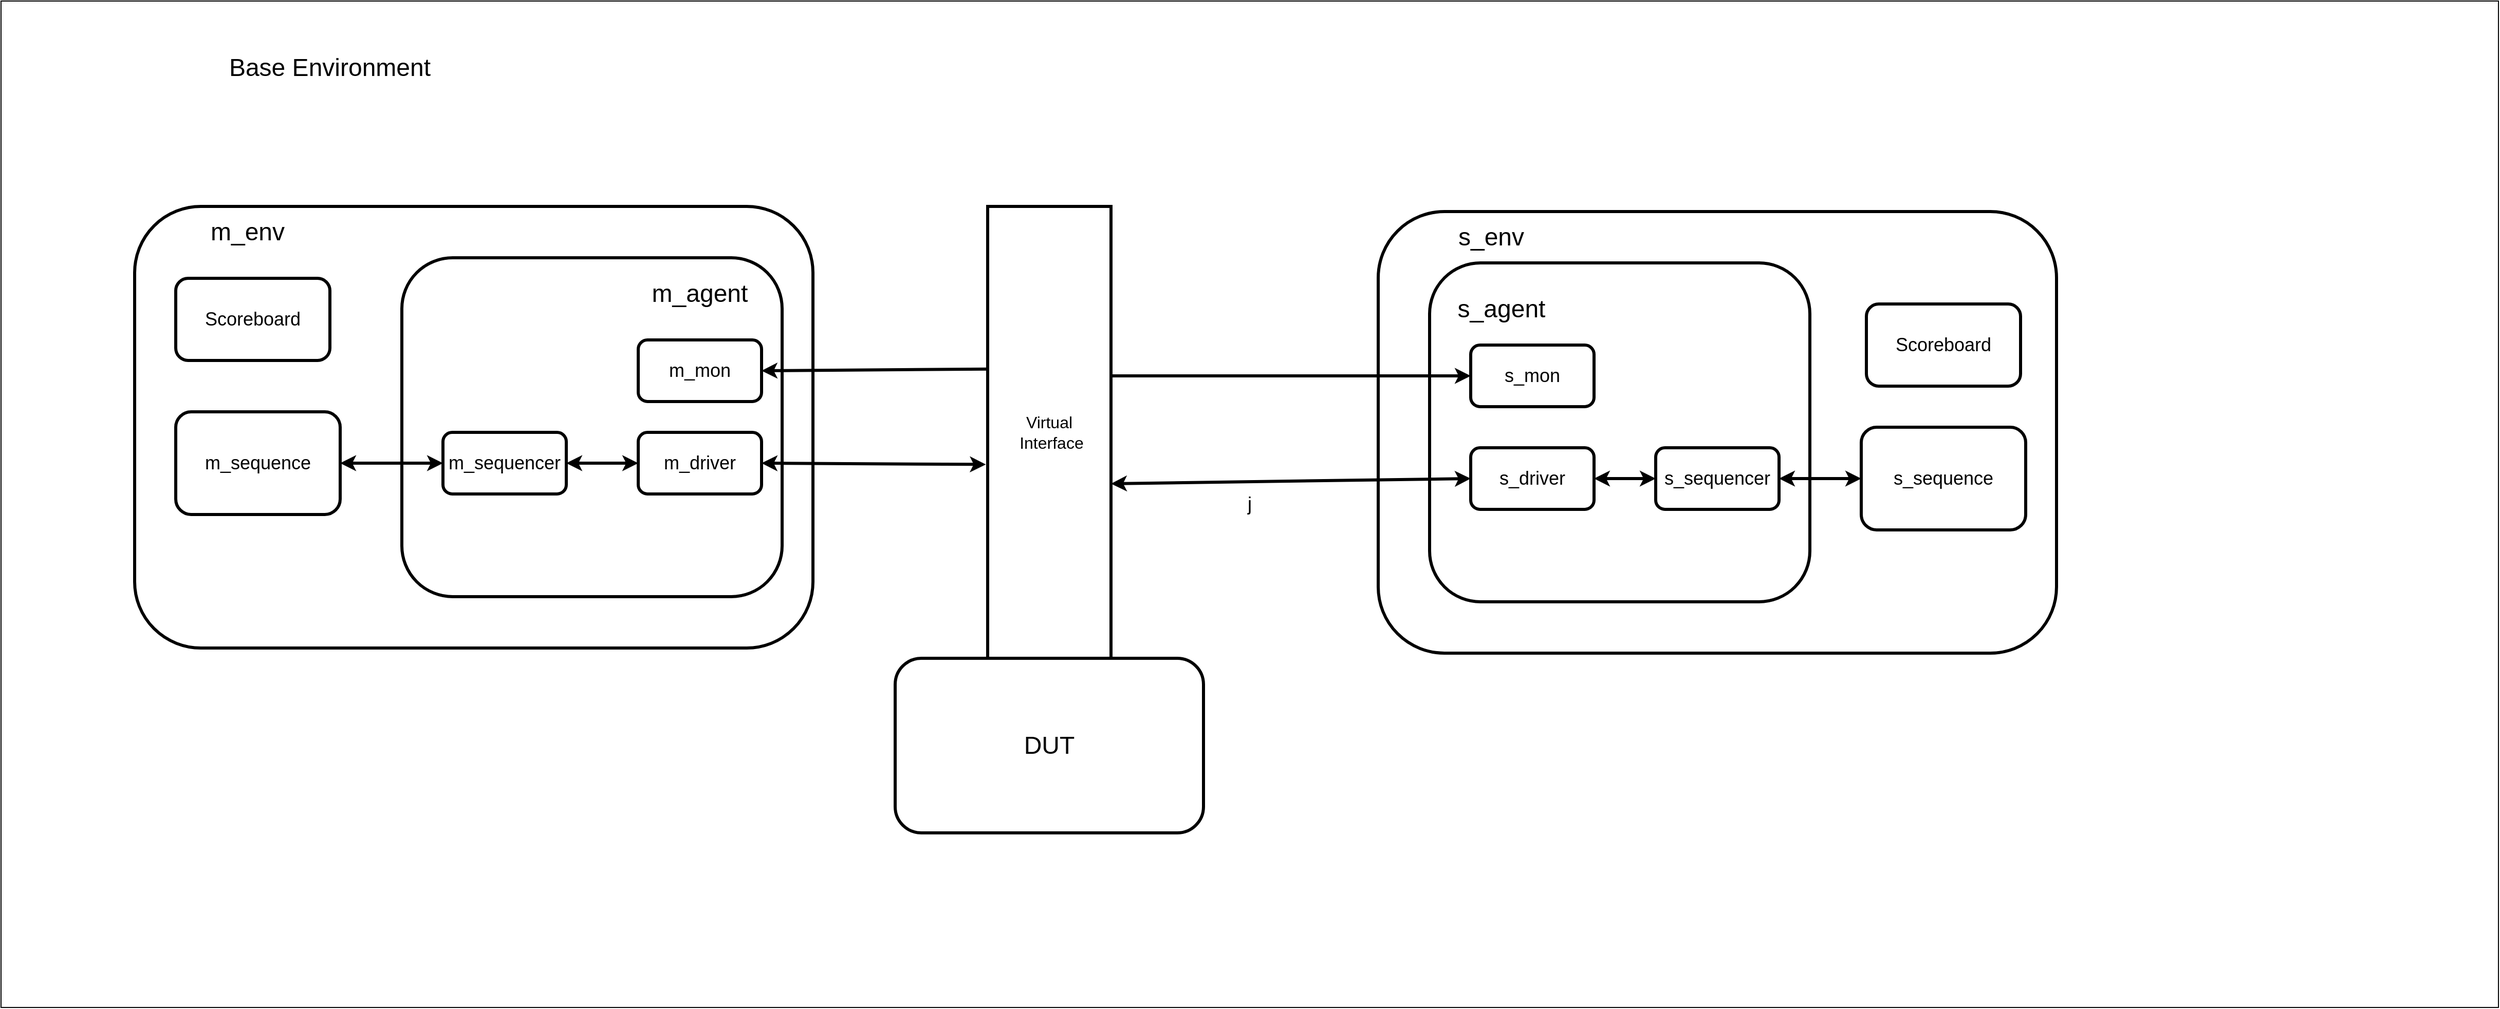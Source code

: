 <mxfile>
    <diagram id="cj8oMoM2G6EClZG2thuI" name="Page-1">
        <mxGraphModel dx="3036" dy="1214" grid="1" gridSize="10" guides="1" tooltips="1" connect="1" arrows="1" fold="1" page="1" pageScale="1" pageWidth="3000" pageHeight="2500" math="0" shadow="0">
            <root>
                <mxCell id="0"/>
                <mxCell id="1" parent="0"/>
                <mxCell id="4" value="j" style="rounded=0;whiteSpace=wrap;html=1;fontSize=18;movable=1;resizable=1;rotatable=1;deletable=1;editable=1;connectable=1;" parent="1" vertex="1">
                    <mxGeometry x="430" y="620" width="2430" height="980" as="geometry"/>
                </mxCell>
                <mxCell id="3" value="&lt;font style=&quot;font-size: 24px;&quot;&gt;Base Environment&lt;/font&gt;" style="text;html=1;strokeColor=none;fillColor=none;align=center;verticalAlign=middle;whiteSpace=wrap;rounded=0;strokeWidth=3;" parent="1" vertex="1">
                    <mxGeometry x="560" y="640" width="380" height="90" as="geometry"/>
                </mxCell>
                <mxCell id="xEnk3_c0OevR_0V_Mn8B-4" value="" style="group;strokeWidth=3;" parent="1" vertex="1" connectable="0">
                    <mxGeometry x="1800" y="825" width="630" height="430" as="geometry"/>
                </mxCell>
                <mxCell id="xEnk3_c0OevR_0V_Mn8B-5" value="" style="rounded=1;whiteSpace=wrap;html=1;fontSize=18;strokeWidth=3;" parent="xEnk3_c0OevR_0V_Mn8B-4" vertex="1">
                    <mxGeometry x="-30" width="660" height="430" as="geometry"/>
                </mxCell>
                <mxCell id="xEnk3_c0OevR_0V_Mn8B-6" value="" style="rounded=1;whiteSpace=wrap;html=1;fontSize=18;strokeWidth=3;" parent="xEnk3_c0OevR_0V_Mn8B-4" vertex="1">
                    <mxGeometry x="20" y="50" width="370" height="330" as="geometry"/>
                </mxCell>
                <mxCell id="xEnk3_c0OevR_0V_Mn8B-7" value="s_mon" style="rounded=1;whiteSpace=wrap;html=1;fontSize=18;strokeWidth=3;" parent="xEnk3_c0OevR_0V_Mn8B-4" vertex="1">
                    <mxGeometry x="60" y="130" width="120" height="60" as="geometry"/>
                </mxCell>
                <mxCell id="xEnk3_c0OevR_0V_Mn8B-8" value="s_driver" style="rounded=1;whiteSpace=wrap;html=1;fontSize=18;strokeWidth=3;" parent="xEnk3_c0OevR_0V_Mn8B-4" vertex="1">
                    <mxGeometry x="60" y="230" width="120" height="60" as="geometry"/>
                </mxCell>
                <mxCell id="xEnk3_c0OevR_0V_Mn8B-9" value="s_sequencer" style="rounded=1;whiteSpace=wrap;html=1;fontSize=18;strokeWidth=3;" parent="xEnk3_c0OevR_0V_Mn8B-4" vertex="1">
                    <mxGeometry x="240" y="230" width="120" height="60" as="geometry"/>
                </mxCell>
                <mxCell id="xEnk3_c0OevR_0V_Mn8B-10" value="Scoreboard" style="rounded=1;whiteSpace=wrap;html=1;fontSize=18;strokeWidth=3;" parent="xEnk3_c0OevR_0V_Mn8B-4" vertex="1">
                    <mxGeometry x="445" y="90" width="150" height="80" as="geometry"/>
                </mxCell>
                <mxCell id="xEnk3_c0OevR_0V_Mn8B-13" value="s_agent" style="text;html=1;strokeColor=none;fillColor=none;align=center;verticalAlign=middle;whiteSpace=wrap;rounded=0;fontSize=24;strokeWidth=3;" parent="xEnk3_c0OevR_0V_Mn8B-4" vertex="1">
                    <mxGeometry x="60" y="80" width="60" height="30" as="geometry"/>
                </mxCell>
                <mxCell id="4D88k0cPvyVBK7HV8ayJ-6" value="s_sequence" style="rounded=1;whiteSpace=wrap;html=1;fontSize=18;strokeWidth=3;" parent="xEnk3_c0OevR_0V_Mn8B-4" vertex="1">
                    <mxGeometry x="440" y="210" width="160" height="100" as="geometry"/>
                </mxCell>
                <mxCell id="xEnk3_c0OevR_0V_Mn8B-31" value="s_env" style="text;html=1;strokeColor=none;fillColor=none;align=center;verticalAlign=middle;whiteSpace=wrap;rounded=0;fontSize=24;strokeWidth=3;" parent="xEnk3_c0OevR_0V_Mn8B-4" vertex="1">
                    <mxGeometry x="50" y="10" width="60" height="30" as="geometry"/>
                </mxCell>
                <mxCell id="4D88k0cPvyVBK7HV8ayJ-7" value="" style="endArrow=classic;startArrow=classic;html=1;entryX=0;entryY=0.5;entryDx=0;entryDy=0;exitX=1;exitY=0.5;exitDx=0;exitDy=0;strokeWidth=3;" parent="xEnk3_c0OevR_0V_Mn8B-4" source="xEnk3_c0OevR_0V_Mn8B-8" target="xEnk3_c0OevR_0V_Mn8B-9" edge="1">
                    <mxGeometry width="50" height="50" relative="1" as="geometry">
                        <mxPoint x="240" y="220" as="sourcePoint"/>
                        <mxPoint x="290" y="170" as="targetPoint"/>
                    </mxGeometry>
                </mxCell>
                <mxCell id="4D88k0cPvyVBK7HV8ayJ-8" value="" style="endArrow=classic;startArrow=classic;html=1;entryX=0;entryY=0.5;entryDx=0;entryDy=0;exitX=1;exitY=0.5;exitDx=0;exitDy=0;strokeWidth=3;" parent="xEnk3_c0OevR_0V_Mn8B-4" source="xEnk3_c0OevR_0V_Mn8B-9" target="4D88k0cPvyVBK7HV8ayJ-6" edge="1">
                    <mxGeometry width="50" height="50" relative="1" as="geometry">
                        <mxPoint x="240" y="220" as="sourcePoint"/>
                        <mxPoint x="290" y="170" as="targetPoint"/>
                    </mxGeometry>
                </mxCell>
                <mxCell id="xEnk3_c0OevR_0V_Mn8B-47" value="" style="group" parent="1" vertex="1" connectable="0">
                    <mxGeometry x="590" y="820" width="920" height="440" as="geometry"/>
                </mxCell>
                <mxCell id="xEnk3_c0OevR_0V_Mn8B-11" value="" style="group;strokeWidth=3;" parent="xEnk3_c0OevR_0V_Mn8B-47" vertex="1" connectable="0">
                    <mxGeometry x="10" y="20" width="620" height="380" as="geometry"/>
                </mxCell>
                <mxCell id="4D88k0cPvyVBK7HV8ayJ-11" value="" style="endArrow=classic;startArrow=classic;html=1;entryX=0;entryY=0.5;entryDx=0;entryDy=0;exitX=1;exitY=0.5;exitDx=0;exitDy=0;" parent="xEnk3_c0OevR_0V_Mn8B-11" edge="1">
                    <mxGeometry width="50" height="50" relative="1" as="geometry">
                        <mxPoint x="430" y="240" as="sourcePoint"/>
                        <mxPoint x="459.999" y="270" as="targetPoint"/>
                    </mxGeometry>
                </mxCell>
                <mxCell id="xEnk3_c0OevR_0V_Mn8B-34" value="" style="group;strokeWidth=3;" parent="xEnk3_c0OevR_0V_Mn8B-47" vertex="1" connectable="0">
                    <mxGeometry width="920" height="440" as="geometry"/>
                </mxCell>
                <mxCell id="xEnk3_c0OevR_0V_Mn8B-35" value="" style="rounded=1;whiteSpace=wrap;html=1;fontSize=18;strokeWidth=3;" parent="xEnk3_c0OevR_0V_Mn8B-34" vertex="1">
                    <mxGeometry x="-30" width="660" height="430" as="geometry"/>
                </mxCell>
                <mxCell id="xEnk3_c0OevR_0V_Mn8B-36" value="" style="rounded=1;whiteSpace=wrap;html=1;fontSize=18;strokeWidth=3;" parent="xEnk3_c0OevR_0V_Mn8B-34" vertex="1">
                    <mxGeometry x="230" y="50" width="370" height="330" as="geometry"/>
                </mxCell>
                <mxCell id="xEnk3_c0OevR_0V_Mn8B-37" value="m_mon" style="rounded=1;whiteSpace=wrap;html=1;fontSize=18;strokeWidth=3;" parent="xEnk3_c0OevR_0V_Mn8B-34" vertex="1">
                    <mxGeometry x="460" y="130" width="120" height="60" as="geometry"/>
                </mxCell>
                <mxCell id="xEnk3_c0OevR_0V_Mn8B-38" value="m_driver" style="rounded=1;whiteSpace=wrap;html=1;fontSize=18;strokeWidth=3;" parent="xEnk3_c0OevR_0V_Mn8B-34" vertex="1">
                    <mxGeometry x="460" y="220" width="120" height="60" as="geometry"/>
                </mxCell>
                <mxCell id="xEnk3_c0OevR_0V_Mn8B-41" value="m_agent" style="text;html=1;strokeColor=none;fillColor=none;align=center;verticalAlign=middle;whiteSpace=wrap;rounded=0;fontSize=24;strokeWidth=3;" parent="xEnk3_c0OevR_0V_Mn8B-34" vertex="1">
                    <mxGeometry x="490" y="70" width="60" height="30" as="geometry"/>
                </mxCell>
                <mxCell id="xEnk3_c0OevR_0V_Mn8B-43" value="m_env" style="text;html=1;strokeColor=none;fillColor=none;align=center;verticalAlign=middle;whiteSpace=wrap;rounded=0;fontSize=24;strokeWidth=3;" parent="xEnk3_c0OevR_0V_Mn8B-34" vertex="1">
                    <mxGeometry x="50" y="10" width="60" height="30" as="geometry"/>
                </mxCell>
                <mxCell id="4D88k0cPvyVBK7HV8ayJ-17" style="edgeStyle=none;html=1;exitX=1;exitY=0.5;exitDx=0;exitDy=0;entryX=0;entryY=0.5;entryDx=0;entryDy=0;startArrow=classic;startFill=1;strokeWidth=3;" parent="xEnk3_c0OevR_0V_Mn8B-34" source="xEnk3_c0OevR_0V_Mn8B-39" target="xEnk3_c0OevR_0V_Mn8B-38" edge="1">
                    <mxGeometry relative="1" as="geometry"/>
                </mxCell>
                <mxCell id="xEnk3_c0OevR_0V_Mn8B-39" value="m_sequencer" style="rounded=1;whiteSpace=wrap;html=1;fontSize=18;strokeWidth=3;" parent="xEnk3_c0OevR_0V_Mn8B-34" vertex="1">
                    <mxGeometry x="270" y="220" width="120" height="60" as="geometry"/>
                </mxCell>
                <mxCell id="xEnk3_c0OevR_0V_Mn8B-42" value="m_sequence" style="rounded=1;whiteSpace=wrap;html=1;fontSize=18;strokeWidth=3;" parent="xEnk3_c0OevR_0V_Mn8B-34" vertex="1">
                    <mxGeometry x="10" y="200" width="160" height="100" as="geometry"/>
                </mxCell>
                <mxCell id="xEnk3_c0OevR_0V_Mn8B-40" value="Scoreboard" style="rounded=1;whiteSpace=wrap;html=1;fontSize=18;strokeWidth=3;" parent="xEnk3_c0OevR_0V_Mn8B-34" vertex="1">
                    <mxGeometry x="10" y="70" width="150" height="80" as="geometry"/>
                </mxCell>
                <mxCell id="4D88k0cPvyVBK7HV8ayJ-16" value="" style="endArrow=classic;startArrow=classic;html=1;entryX=0;entryY=0.5;entryDx=0;entryDy=0;exitX=1;exitY=0.5;exitDx=0;exitDy=0;strokeWidth=3;" parent="xEnk3_c0OevR_0V_Mn8B-34" source="xEnk3_c0OevR_0V_Mn8B-42" target="xEnk3_c0OevR_0V_Mn8B-39" edge="1">
                    <mxGeometry width="50" height="50" relative="1" as="geometry">
                        <mxPoint x="650" y="150" as="sourcePoint"/>
                        <mxPoint x="700" y="100" as="targetPoint"/>
                    </mxGeometry>
                </mxCell>
                <mxCell id="xEnk3_c0OevR_0V_Mn8B-51" value="Virtual Interface" style="rounded=0;whiteSpace=wrap;html=1;points=[[0,0,0,0,0],[0,0.09,0,0,0],[0,0.18,0,0,0],[0,0.25,0,0,0],[0,0.27,0,0,0],[0,0.36,0,0,0],[0,0.45,0,0,0],[0,0.5,0,0,0],[0,0.55,0,0,0],[0,0.64,0,0,0],[0,0.73,0,0,0],[0,0.75,0,0,0],[0,0.82,0,0,0],[0,0.91,0,0,0],[0,1,0,0,0],[0.24,0,0,0,0],[0.24,1,0,0,0],[0.5,0,0,0,0],[0.5,1,0,0,0],[0.74,0,0,0,0],[0.76,1,0,0,0],[1,0,0,0,0],[1,0.09,0,0,0],[1,0.18,0,0,0],[1,0.25,0,0,0],[1,0.27,0,0,0],[1,0.36,0,0,0],[1,0.45,0,0,0],[1,0.5,0,0,0],[1,0.55,0,0,0],[1,0.64,0,0,0],[1,0.73,0,0,0],[1,0.75,0,0,0],[1,0.82,0,0,0],[1,0.91,0,0,0],[1,1,0,0,0]];" parent="xEnk3_c0OevR_0V_Mn8B-34" vertex="1">
                    <mxGeometry x="830" width="90" height="440" as="geometry"/>
                </mxCell>
                <mxCell id="4D88k0cPvyVBK7HV8ayJ-20" style="edgeStyle=none;html=1;exitX=0;exitY=0.36;exitDx=0;exitDy=0;exitPerimeter=0;entryX=1;entryY=0.5;entryDx=0;entryDy=0;strokeWidth=3;startArrow=none;startFill=0;endArrow=classic;endFill=1;" parent="1" source="4D88k0cPvyVBK7HV8ayJ-18" target="xEnk3_c0OevR_0V_Mn8B-37" edge="1">
                    <mxGeometry relative="1" as="geometry"/>
                </mxCell>
                <mxCell id="4D88k0cPvyVBK7HV8ayJ-18" value="&lt;font style=&quot;font-size: 16px;&quot;&gt;Virtual&lt;br&gt;&amp;nbsp;Interface&lt;/font&gt;" style="rounded=0;whiteSpace=wrap;html=1;points=[[0,0,0,0,0],[0,0.09,0,0,0],[0,0.18,0,0,0],[0,0.25,0,0,0],[0,0.27,0,0,0],[0,0.36,0,0,0],[0,0.45,0,0,0],[0,0.5,0,0,0],[0,0.55,0,0,0],[0,0.64,0,0,0],[0,0.73,0,0,0],[0,0.75,0,0,0],[0,0.82,0,0,0],[0,0.91,0,0,0],[0,1,0,0,0],[0.24,0,0,0,0],[0.24,1,0,0,0],[0.5,0,0,0,0],[0.5,1,0,0,0],[0.74,0,0,0,0],[0.76,1,0,0,0],[1,0,0,0,0],[1,0.09,0,0,0],[1,0.18,0,0,0],[1,0.25,0,0,0],[1,0.27,0,0,0],[1,0.36,0,0,0],[1,0.45,0,0,0],[1,0.5,0,0,0],[1,0.55,0,0,0],[1,0.64,0,0,0],[1,0.73,0,0,0],[1,0.75,0,0,0],[1,0.82,0,0,0],[1,0.91,0,0,0],[1,1,0,0,0]];strokeWidth=3;" parent="1" vertex="1">
                    <mxGeometry x="1390" y="820" width="120" height="440" as="geometry"/>
                </mxCell>
                <mxCell id="4D88k0cPvyVBK7HV8ayJ-25" style="edgeStyle=none;html=1;exitX=1;exitY=0.5;exitDx=0;exitDy=0;strokeWidth=3;startArrow=classic;startFill=1;endArrow=classic;endFill=1;entryX=-0.015;entryY=0.571;entryDx=0;entryDy=0;entryPerimeter=0;" parent="1" source="xEnk3_c0OevR_0V_Mn8B-38" target="4D88k0cPvyVBK7HV8ayJ-18" edge="1">
                    <mxGeometry relative="1" as="geometry">
                        <mxPoint x="1420" y="1070" as="targetPoint"/>
                    </mxGeometry>
                </mxCell>
                <mxCell id="xEnk3_c0OevR_0V_Mn8B-50" style="edgeStyle=none;html=1;entryX=0;entryY=0.5;entryDx=0;entryDy=0;strokeWidth=3;fontSize=24;" parent="1" target="xEnk3_c0OevR_0V_Mn8B-7" edge="1">
                    <mxGeometry relative="1" as="geometry">
                        <mxPoint x="1510" y="985" as="sourcePoint"/>
                    </mxGeometry>
                </mxCell>
                <mxCell id="4D88k0cPvyVBK7HV8ayJ-26" style="edgeStyle=none;html=1;exitX=0;exitY=0.5;exitDx=0;exitDy=0;strokeWidth=3;startArrow=classic;startFill=1;endArrow=classic;endFill=1;" parent="1" source="xEnk3_c0OevR_0V_Mn8B-8" edge="1">
                    <mxGeometry relative="1" as="geometry">
                        <mxPoint x="1510" y="1090" as="targetPoint"/>
                    </mxGeometry>
                </mxCell>
                <mxCell id="5" value="&lt;font style=&quot;font-size: 24px;&quot;&gt;DUT&lt;/font&gt;" style="rounded=1;whiteSpace=wrap;html=1;strokeWidth=3;" parent="1" vertex="1">
                    <mxGeometry x="1300" y="1260" width="300" height="170" as="geometry"/>
                </mxCell>
            </root>
        </mxGraphModel>
    </diagram>
    <diagram id="W7YpPgS2Q6wSByC898EW" name="Page-2">
        <mxGraphModel dx="1366" dy="973" grid="1" gridSize="10" guides="1" tooltips="1" connect="1" arrows="1" fold="1" page="1" pageScale="1" pageWidth="1200" pageHeight="500" math="0" shadow="0">
            <root>
                <mxCell id="0"/>
                <mxCell id="1" parent="0"/>
                <mxCell id="opAI8aMLAGLAGZVWq1MP-1" value="" style="group" parent="1" vertex="1" connectable="0">
                    <mxGeometry x="240" y="80" width="560" height="380" as="geometry"/>
                </mxCell>
                <mxCell id="5HbnctC6cJ77-Px2dt4V-1" value="" style="rounded=1;whiteSpace=wrap;html=1;fontSize=18;" parent="opAI8aMLAGLAGZVWq1MP-1" vertex="1">
                    <mxGeometry width="560" height="380" as="geometry"/>
                </mxCell>
                <mxCell id="5HbnctC6cJ77-Px2dt4V-7" value="" style="rounded=1;whiteSpace=wrap;html=1;fontSize=18;" parent="opAI8aMLAGLAGZVWq1MP-1" vertex="1">
                    <mxGeometry x="40" y="50" width="310" height="290" as="geometry"/>
                </mxCell>
                <mxCell id="5HbnctC6cJ77-Px2dt4V-2" value="Monitor" style="rounded=1;whiteSpace=wrap;html=1;fontSize=18;" parent="opAI8aMLAGLAGZVWq1MP-1" vertex="1">
                    <mxGeometry x="60" y="130" width="120" height="60" as="geometry"/>
                </mxCell>
                <mxCell id="5HbnctC6cJ77-Px2dt4V-3" value="Driver" style="rounded=1;whiteSpace=wrap;html=1;fontSize=18;" parent="opAI8aMLAGLAGZVWq1MP-1" vertex="1">
                    <mxGeometry x="50" y="230" width="120" height="60" as="geometry"/>
                </mxCell>
                <mxCell id="5HbnctC6cJ77-Px2dt4V-4" value="Sequencer" style="rounded=1;whiteSpace=wrap;html=1;fontSize=18;" parent="opAI8aMLAGLAGZVWq1MP-1" vertex="1">
                    <mxGeometry x="210" y="230" width="120" height="60" as="geometry"/>
                </mxCell>
                <mxCell id="5HbnctC6cJ77-Px2dt4V-5" value="Scoreboard" style="rounded=1;whiteSpace=wrap;html=1;fontSize=18;" parent="opAI8aMLAGLAGZVWq1MP-1" vertex="1">
                    <mxGeometry x="380" y="230" width="120" height="60" as="geometry"/>
                </mxCell>
            </root>
        </mxGraphModel>
    </diagram>
</mxfile>